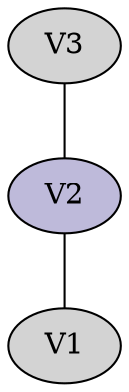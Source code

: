 graph colored {
node [style=filled colorscheme="set312"];
V2--V1;
V3--V2;
V2[fillcolor="2"];
V2[fillcolor="3"];
}